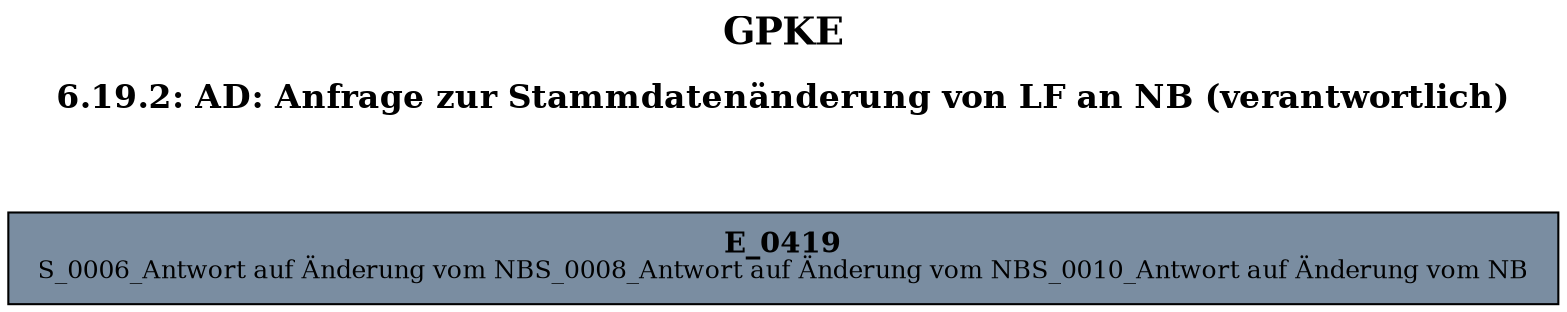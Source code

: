 digraph D {
    labelloc="t";
    label=<<B><FONT POINT-SIZE="18">GPKE</FONT></B><BR/><BR/><B><FONT POINT-SIZE="16">6.19.2: AD: Anfrage zur Stammdatenänderung von LF an NB (verantwortlich)</FONT></B><BR/><BR/><BR/><BR/>>;
    ratio="compress";
    concentrate=true;
    pack=true;
    rankdir=TB;
    packmode="array";
    size="20,20";
    "Empty" [margin="0.2,0.12", shape=box, style=filled, fillcolor="#7a8da1", label=<<B>E_0419</B><BR align="center"/><FONT point-size="12">S_0006_Antwort auf Änderung vom NB
S_0008_Antwort auf Änderung vom NB
S_0010_Antwort auf Änderung vom NB</FONT><BR align="center"/>>];


    bgcolor="transparent";
}